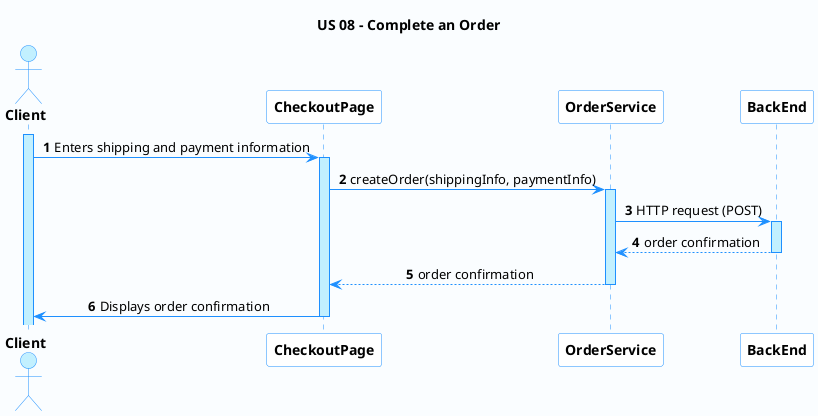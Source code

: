 @startuml

'-Style----------------------------------------------------------------------------------------------------------------

autonumber

skinparam DefaultTextAlignment center

skinparam BackgroundColor #fafdff

skinparam participant {
BackgroundColor AWS_BG_COLOR
BorderColor AWS_BORDER_COLOR
}

skinparam sequence {
LifeLineBorderColor DodgerBlue
LifeLineBackgroundColor APPLICATION

ActorBackgroundColor APPLICATION
ActorBorderColor DodgerBlue

BackgroundColor #FFFFFF
ArrowColor DodgerBlue
BorderColor DodgerBlue
ParticipantBorderColor DodgerBlue

GroupBorderColor #082642
GroupBackgroundColor APPLICATION
}

'-Title----------------------------------------------------------------------------------------------------------------

title US 08 - Complete an Order

'-Actors/Participants--------------------------------------------------------------------------------------------------

actor "<b>Client" as A
participant "<b>CheckoutPage" as CP
participant "<b>OrderService" as OS
participant "<b>BackEnd" as BE

'-Associations---------------------------------------------------------------------------------------------------------

activate A

A -> CP: Enters shipping and payment information
activate CP

CP -> OS: createOrder(shippingInfo, paymentInfo)
activate OS

OS -> BE: HTTP request (POST)
activate BE
BE --> OS : order confirmation
deactivate BE

OS --> CP : order confirmation
deactivate OS
CP -> A: Displays order confirmation
deactivate CP

'----------------------------------------------------------------------------------------------------------------------

@enduml